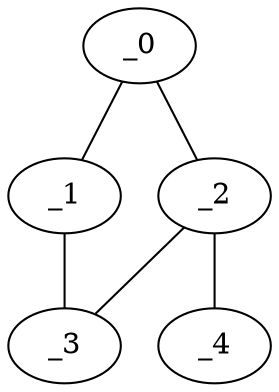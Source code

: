 graph TP1_0139 {
	_0	 [x="0.574816",
		y="2.4289"];
	_1	 [x="2.07766",
		y="2.64588"];
	_0 -- _1;
	_2	 [x="1.5",
		y="0.75"];
	_0 -- _2;
	_3	 [x="1.55235",
		y="3.19202"];
	_1 -- _3;
	_2 -- _3;
	_4	 [x="1.59703",
		y="2.8654"];
	_2 -- _4;
}
